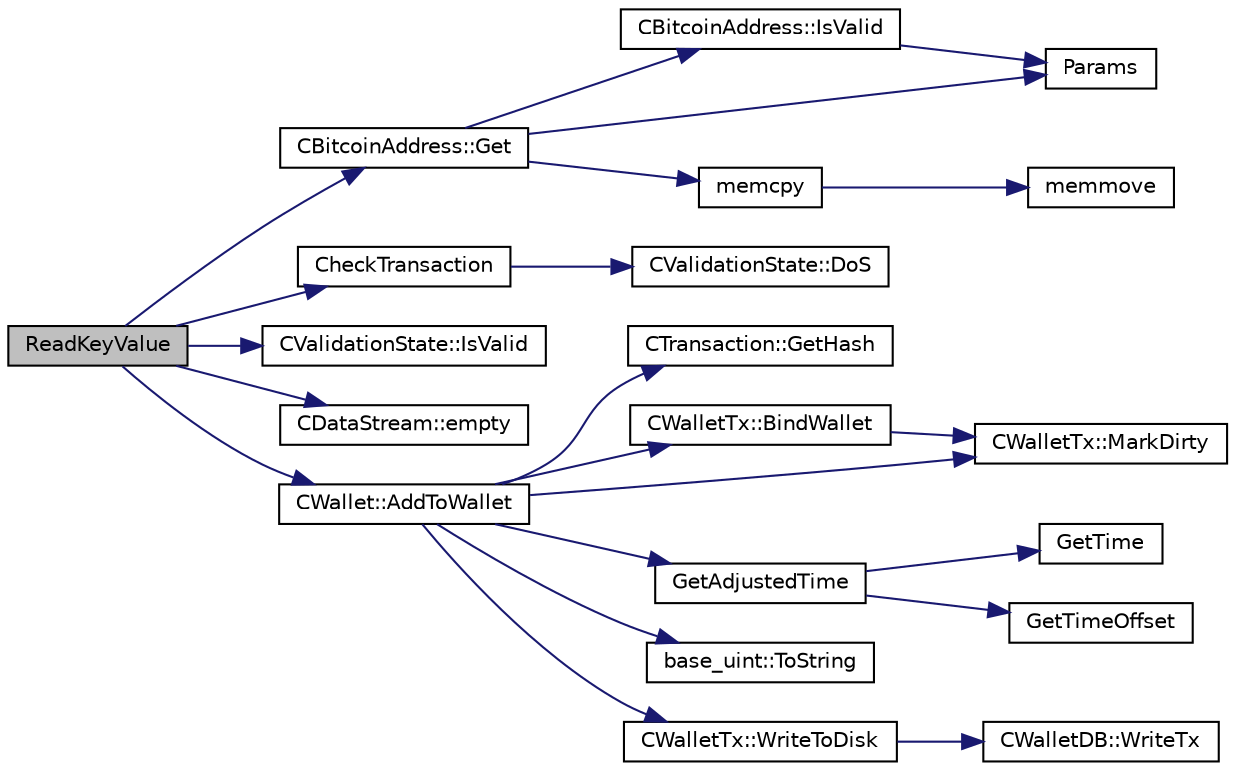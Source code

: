 digraph "ReadKeyValue"
{
  edge [fontname="Helvetica",fontsize="10",labelfontname="Helvetica",labelfontsize="10"];
  node [fontname="Helvetica",fontsize="10",shape=record];
  rankdir="LR";
  Node13 [label="ReadKeyValue",height=0.2,width=0.4,color="black", fillcolor="grey75", style="filled", fontcolor="black"];
  Node13 -> Node14 [color="midnightblue",fontsize="10",style="solid",fontname="Helvetica"];
  Node14 [label="CBitcoinAddress::Get",height=0.2,width=0.4,color="black", fillcolor="white", style="filled",URL="$class_c_bitcoin_address.html#a1e44de10dfc84d1fd2e15150f1e22b8e"];
  Node14 -> Node15 [color="midnightblue",fontsize="10",style="solid",fontname="Helvetica"];
  Node15 [label="CBitcoinAddress::IsValid",height=0.2,width=0.4,color="black", fillcolor="white", style="filled",URL="$class_c_bitcoin_address.html#ab39907ce6895062a8f8bf585270ef13b"];
  Node15 -> Node16 [color="midnightblue",fontsize="10",style="solid",fontname="Helvetica"];
  Node16 [label="Params",height=0.2,width=0.4,color="black", fillcolor="white", style="filled",URL="$chainparams_8cpp.html#ace5c5b706d71a324a417dd2db394fd4a",tooltip="Return the currently selected parameters. "];
  Node14 -> Node17 [color="midnightblue",fontsize="10",style="solid",fontname="Helvetica"];
  Node17 [label="memcpy",height=0.2,width=0.4,color="black", fillcolor="white", style="filled",URL="$glibc__compat_8cpp.html#a0f46826ab0466591e136db24394923cf"];
  Node17 -> Node18 [color="midnightblue",fontsize="10",style="solid",fontname="Helvetica"];
  Node18 [label="memmove",height=0.2,width=0.4,color="black", fillcolor="white", style="filled",URL="$glibc__compat_8cpp.html#a9778d49e9029dd75bc53ecbbf9f5e9a1"];
  Node14 -> Node16 [color="midnightblue",fontsize="10",style="solid",fontname="Helvetica"];
  Node13 -> Node19 [color="midnightblue",fontsize="10",style="solid",fontname="Helvetica"];
  Node19 [label="CheckTransaction",height=0.2,width=0.4,color="black", fillcolor="white", style="filled",URL="$main_8cpp.html#a69941d4c22cba73451e4aabf77ec9c0a",tooltip="Context-independent validity checks. "];
  Node19 -> Node20 [color="midnightblue",fontsize="10",style="solid",fontname="Helvetica"];
  Node20 [label="CValidationState::DoS",height=0.2,width=0.4,color="black", fillcolor="white", style="filled",URL="$class_c_validation_state.html#a3c6786d00da8d1c5df25b4c3876409e8"];
  Node13 -> Node21 [color="midnightblue",fontsize="10",style="solid",fontname="Helvetica"];
  Node21 [label="CValidationState::IsValid",height=0.2,width=0.4,color="black", fillcolor="white", style="filled",URL="$class_c_validation_state.html#a7dc31c88ba63ad17a954f247d21b550c"];
  Node13 -> Node22 [color="midnightblue",fontsize="10",style="solid",fontname="Helvetica"];
  Node22 [label="CDataStream::empty",height=0.2,width=0.4,color="black", fillcolor="white", style="filled",URL="$class_c_data_stream.html#ab2633ac67f098dad30d03291741c2e42"];
  Node13 -> Node23 [color="midnightblue",fontsize="10",style="solid",fontname="Helvetica"];
  Node23 [label="CWallet::AddToWallet",height=0.2,width=0.4,color="black", fillcolor="white", style="filled",URL="$group__map_wallet.html#gadf34c789fd6eab1eeed22ef16837f558"];
  Node23 -> Node24 [color="midnightblue",fontsize="10",style="solid",fontname="Helvetica"];
  Node24 [label="CTransaction::GetHash",height=0.2,width=0.4,color="black", fillcolor="white", style="filled",URL="$class_c_transaction.html#a7efd1379de830341417c0bfa23a149aa"];
  Node23 -> Node25 [color="midnightblue",fontsize="10",style="solid",fontname="Helvetica"];
  Node25 [label="CWalletTx::BindWallet",height=0.2,width=0.4,color="black", fillcolor="white", style="filled",URL="$class_c_wallet_tx.html#ab0ee7347584bff886dc24b9f63ff023c"];
  Node25 -> Node26 [color="midnightblue",fontsize="10",style="solid",fontname="Helvetica"];
  Node26 [label="CWalletTx::MarkDirty",height=0.2,width=0.4,color="black", fillcolor="white", style="filled",URL="$class_c_wallet_tx.html#ac8a376bcb955e437489504dc596b43cf",tooltip="make sure balances are recalculated "];
  Node23 -> Node27 [color="midnightblue",fontsize="10",style="solid",fontname="Helvetica"];
  Node27 [label="GetAdjustedTime",height=0.2,width=0.4,color="black", fillcolor="white", style="filled",URL="$timedata_8cpp.html#a09f81b9c7650f898cf3cf305b87547e6"];
  Node27 -> Node28 [color="midnightblue",fontsize="10",style="solid",fontname="Helvetica"];
  Node28 [label="GetTime",height=0.2,width=0.4,color="black", fillcolor="white", style="filled",URL="$utiltime_8cpp.html#a46fac5fba8ba905b5f9acb364f5d8c6f",tooltip="For unit testing. "];
  Node27 -> Node29 [color="midnightblue",fontsize="10",style="solid",fontname="Helvetica"];
  Node29 [label="GetTimeOffset",height=0.2,width=0.4,color="black", fillcolor="white", style="filled",URL="$timedata_8cpp.html#a50ca5344c75631267633f15cfe5e983e",tooltip="\"Never go to sea with two chronometers; take one or three.\" Our three time sources are: ..."];
  Node23 -> Node30 [color="midnightblue",fontsize="10",style="solid",fontname="Helvetica"];
  Node30 [label="base_uint::ToString",height=0.2,width=0.4,color="black", fillcolor="white", style="filled",URL="$classbase__uint.html#acccba4d9d51a0c36261718ca0cbb293b"];
  Node23 -> Node31 [color="midnightblue",fontsize="10",style="solid",fontname="Helvetica"];
  Node31 [label="CWalletTx::WriteToDisk",height=0.2,width=0.4,color="black", fillcolor="white", style="filled",URL="$group__map_wallet.html#gada0e71d717dd360faf047de54eef4942"];
  Node31 -> Node32 [color="midnightblue",fontsize="10",style="solid",fontname="Helvetica"];
  Node32 [label="CWalletDB::WriteTx",height=0.2,width=0.4,color="black", fillcolor="white", style="filled",URL="$class_c_wallet_d_b.html#a76d2ca02898221ab66df5d5f7491164e"];
  Node23 -> Node26 [color="midnightblue",fontsize="10",style="solid",fontname="Helvetica"];
}
